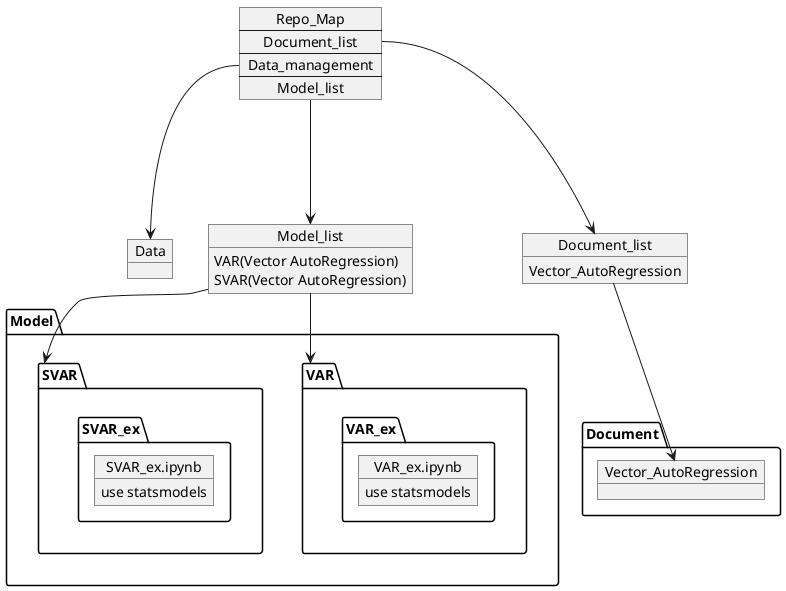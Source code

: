 @startuml Repo_Map
/' 
2023.04.26
start alpha ver 0.1
by Augstine_Kim (Kim Eui Cheol)
'/ 

object Data
object Model_list
 Model_list : VAR(Vector AutoRegression)
 Model_list : SVAR(Vector AutoRegression)
object Document_list
 Document_list :  Vector_AutoRegression

package Model {
    package VAR {
        object VAR_ex.ipynb
            VAR_ex.ipynb : use statsmodels
    }
    package SVAR {
        object SVAR_ex.ipynb
            SVAR_ex.ipynb : use statsmodels
    }
}

package Document {
    object Vector_AutoRegression

}


Model_list --> VAR
Model_list --> SVAR
Document_list --> Vector_AutoRegression

map "Repo_Map" as unit  {
    Document_list *---> Document_list
    Data_management *---> Data
    Model_list *---> Model_list
}


@enduml